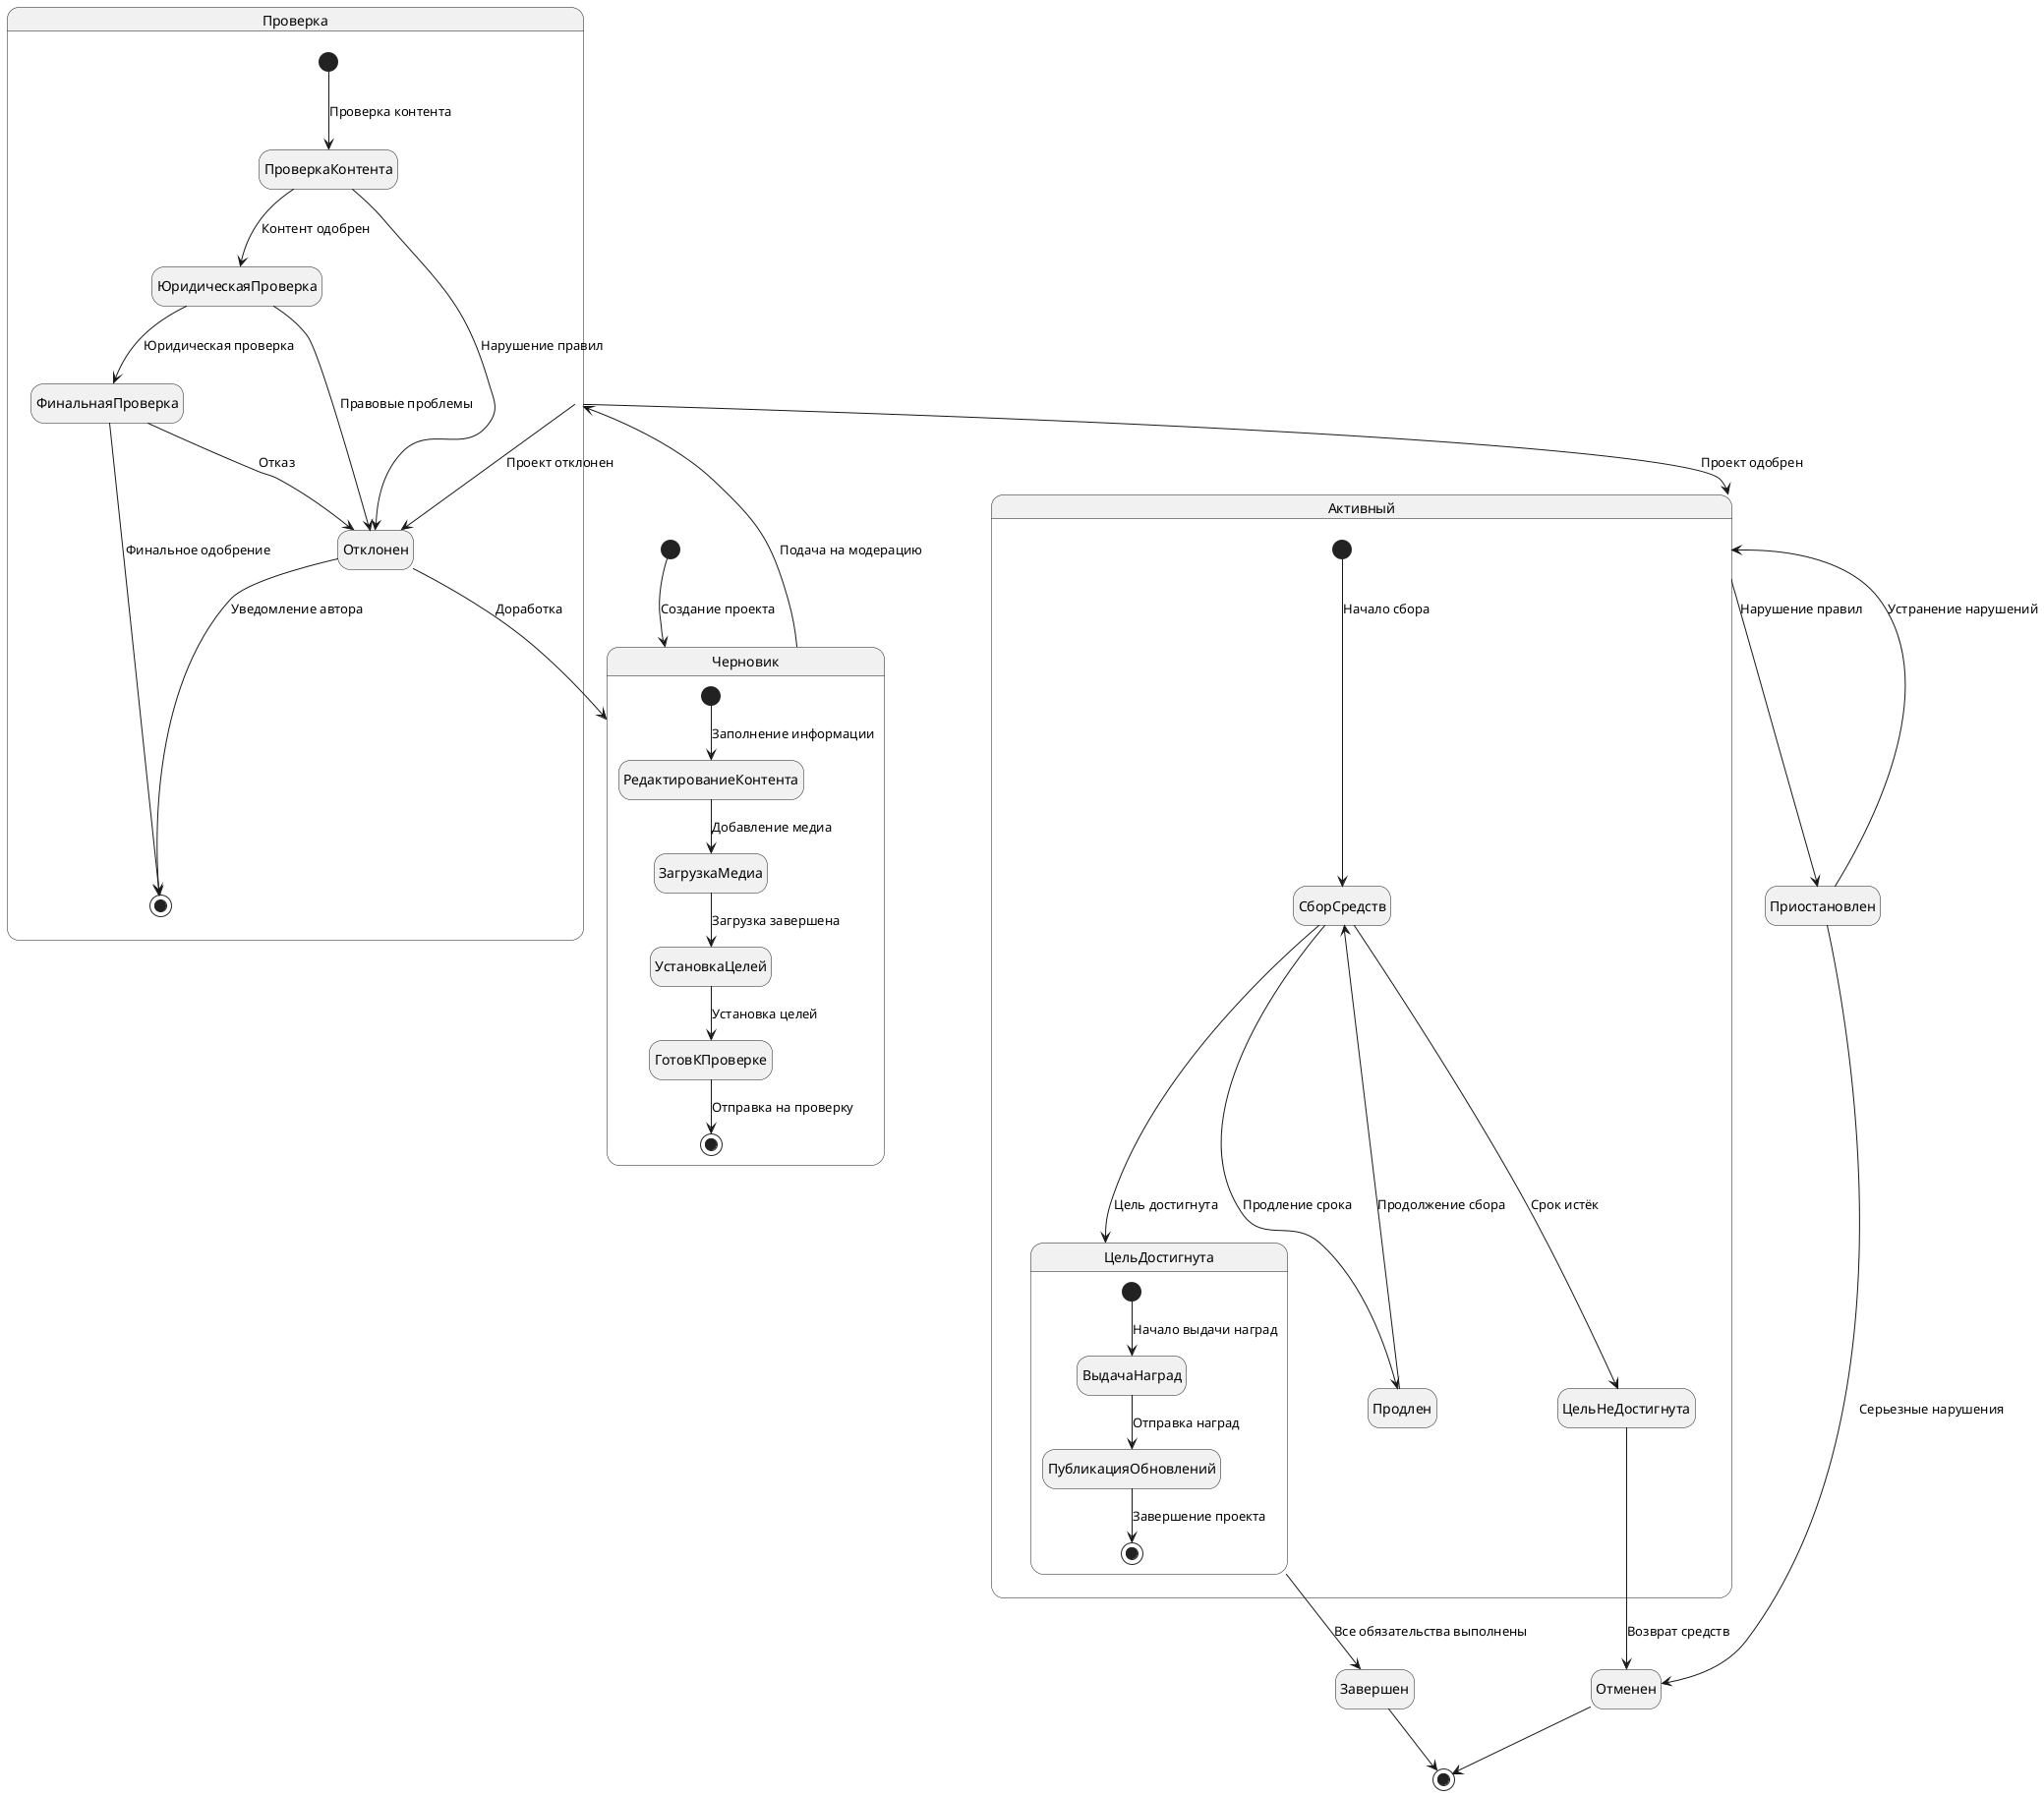 @startuml
top to bottom direction
hide empty description
skinparam nodesep 65

[*] --> Черновик : Создание проекта

state Черновик {
  [*] --> РедактированиеКонтента : Заполнение информации
  РедактированиеКонтента --> ЗагрузкаМедиа : Добавление медиа
  ЗагрузкаМедиа --> УстановкаЦелей : Загрузка завершена
  УстановкаЦелей --> ГотовКПроверке : Установка целей
  ГотовКПроверке --> [*] : Отправка на проверку
}

Черновик --> Проверка : Подача на модерацию

state Проверка {
  [*] --> ПроверкаКонтента : Проверка контента
  ПроверкаКонтента --> ЮридическаяПроверка : Контент одобрен
  ЮридическаяПроверка --> ФинальнаяПроверка : Юридическая проверка
  ПроверкаКонтента --> Отклонен : Нарушение правил
  ЮридическаяПроверка --> Отклонен : Правовые проблемы
  ФинальнаяПроверка --> [*] : Финальное одобрение
  ФинальнаяПроверка --> Отклонен : Отказ
  Отклонен --> [*] : Уведомление автора
}

Проверка --> Активный : Проект одобрен
Проверка --> Отклонен : Проект отклонен
Отклонен --> Черновик : Доработка

state Активный {
  [*] --> СборСредств : Начало сбора
  СборСредств --> Продлен : Продление срока
  Продлен --> СборСредств : Продолжение сбора
  СборСредств --> ЦельДостигнута : Цель достигнута
  СборСредств --> ЦельНеДостигнута : Срок истёк
}

Активный --> Приостановлен : Нарушение правил
Приостановлен --> Активный : Устранение нарушений
Приостановлен --> Отменен : Серьезные нарушения

state ЦельДостигнута {
  [*] --> ВыдачаНаград : Начало выдачи наград
  ВыдачаНаград --> ПубликацияОбновлений : Отправка наград
  ПубликацияОбновлений --> [*] : Завершение проекта
}

ЦельДостигнута --> Завершен : Все обязательства выполнены
ЦельНеДостигнута --> Отменен : Возврат средств
Отменен --> [*]
Завершен --> [*]

@enduml
